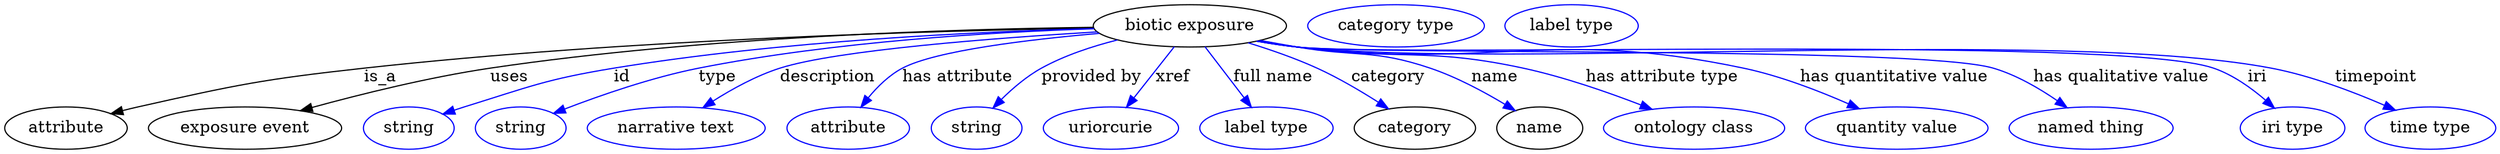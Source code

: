 digraph {
	graph [bb="0,0,2111.2,123"];
	node [label="\N"];
	"biotic exposure"	[height=0.5,
		label="biotic exposure",
		pos="1003,105",
		width=2.2748];
	attribute	[height=0.5,
		pos="51.995,18",
		width=1.4443];
	"biotic exposure" -> attribute	[label=is_a,
		lp="322,61.5",
		pos="e,90.239,30.314 921.43,102.99 791.33,100.68 528.97,93.178 308,69 220.62,59.44 198.78,55.158 113,36 108.83,35.07 104.53,34.031 100.22,\
32.938"];
	"exposure event"	[height=0.5,
		pos="204,18",
		width=2.2748];
	"biotic exposure" -> "exposure event"	[label=uses,
		lp="432.5,61.5",
		pos="e,251.53,32.693 921.36,103.55 807.55,101.93 595.04,95.252 416,69 363,61.229 303.75,46.751 261.39,35.366"];
	id	[color=blue,
		height=0.5,
		label=string,
		pos="342,18",
		width=1.0652];
	"biotic exposure" -> id	[color=blue,
		label=id,
		lp="523,61.5",
		pos="e,371.38,29.714 921.46,102.72 824.3,100.15 657.33,92.381 516,69 468.72,61.179 416.05,44.941 381.17,33.085",
		style=solid];
	type	[color=blue,
		height=0.5,
		label=string,
		pos="437,18",
		width=1.0652];
	"biotic exposure" -> type	[color=blue,
		label=type,
		lp="604,61.5",
		pos="e,464.82,30.512 921.52,102.55 837.28,99.787 702.33,91.831 588,69 548.34,61.081 504.64,45.86 474.5,34.283",
		style=solid];
	description	[color=blue,
		height=0.5,
		label="narrative text",
		pos="569,18",
		width=2.0943];
	"biotic exposure" -> description	[color=blue,
		label=description,
		lp="696.5,61.5",
		pos="e,591.38,35.41 924.18,99.885 837.53,94.685 704.2,84.498 656,69 636.12,62.611 615.8,51.251 599.79,40.971",
		style=solid];
	"has attribute"	[color=blue,
		height=0.5,
		label=attribute,
		pos="714,18",
		width=1.4443];
	"biotic exposure" -> "has attribute"	[color=blue,
		label="has attribute",
		lp="806,61.5",
		pos="e,724.46,35.753 926.1,98.688 865.69,93.468 787.22,84.061 759,69 747.84,63.046 738.07,53.184 730.51,43.784",
		style=solid];
	"provided by"	[color=blue,
		height=0.5,
		label=string,
		pos="822,18",
		width=1.0652];
	"biotic exposure" -> "provided by"	[color=blue,
		label="provided by",
		lp="919.5,61.5",
		pos="e,835.9,35.117 941.48,92.991 920.21,87.635 896.77,79.917 877,69 864.52,62.111 852.56,51.857 843.01,42.425",
		style=solid];
	xref	[color=blue,
		height=0.5,
		label=uriorcurie,
		pos="936,18",
		width=1.5887];
	"biotic exposure" -> xref	[color=blue,
		label=xref,
		lp="988.5,61.5",
		pos="e,949.2,35.758 989.76,87.207 980.03,74.866 966.65,57.894 955.68,43.967",
		style=solid];
	"full name"	[color=blue,
		height=0.5,
		label="label type",
		pos="1068,18",
		width=1.5707];
	"biotic exposure" -> "full name"	[color=blue,
		label="full name",
		lp="1073.5,61.5",
		pos="e,1055.2,35.758 1015.8,87.207 1025.3,74.866 1038.3,57.894 1048.9,43.967",
		style=solid];
	category	[height=0.5,
		pos="1194,18",
		width=1.4263];
	"biotic exposure" -> category	[color=blue,
		label=category,
		lp="1171.5,61.5",
		pos="e,1171.9,34.247 1052.5,90.547 1071.2,84.804 1092.4,77.463 1111,69 1129,60.774 1148.1,49.524 1163.3,39.778",
		style=solid];
	name	[height=0.5,
		pos="1300,18",
		width=1.011];
	"biotic exposure" -> name	[color=blue,
		label=name,
		lp="1262,61.5",
		pos="e,1279.1,32.865 1062.7,92.616 1073.1,90.693 1083.9,88.754 1094,87 1144.1,78.33 1158.8,85.269 1207,69 1229.3,61.459 1252.7,48.879 \
1270.4,38.224",
		style=solid];
	"has attribute type"	[color=blue,
		height=0.5,
		label="ontology class",
		pos="1431,18",
		width=2.1304];
	"biotic exposure" -> "has attribute type"	[color=blue,
		label="has attribute type",
		lp="1404,61.5",
		pos="e,1395.3,33.979 1061.6,92.237 1072.4,90.313 1083.5,88.471 1094,87 1178.9,75.118 1202.2,87.099 1286,69 1320.2,61.606 1357.5,48.616 \
1385.8,37.729",
		style=solid];
	"has quantitative value"	[color=blue,
		height=0.5,
		label="quantity value",
		pos="1603,18",
		width=2.1484];
	"biotic exposure" -> "has quantitative value"	[color=blue,
		label="has quantitative value",
		lp="1601,61.5",
		pos="e,1571.3,34.495 1060.1,92.095 1071.3,90.111 1083,88.284 1094,87 1261.5,67.47 1308,103.71 1473,69 1503.8,62.512 1537,49.668 1562.1,\
38.623",
		style=solid];
	"has qualitative value"	[color=blue,
		height=0.5,
		label="named thing",
		pos="1768,18",
		width=1.9318];
	"biotic exposure" -> "has qualitative value"	[color=blue,
		label="has qualitative value",
		lp="1793.5,61.5",
		pos="e,1747.6,35.408 1060.1,91.945 1071.3,89.974 1083,88.191 1094,87 1159.3,79.947 1622,87.554 1685,69 1704.4,63.281 1723.9,51.885 1739.1,\
41.416",
		style=solid];
	iri	[color=blue,
		height=0.5,
		label="iri type",
		pos="1939,18",
		width=1.2277];
	"biotic exposure" -> iri	[color=blue,
		label=iri,
		lp="1909,61.5",
		pos="e,1923.6,34.934 1059.6,91.966 1070.9,89.967 1082.8,88.167 1094,87 1180,78.031 1790.3,97.193 1872,69 1888.3,63.386 1903.9,52.239 \
1915.9,41.892",
		style=solid];
	timepoint	[color=blue,
		height=0.5,
		label="time type",
		pos="2056,18",
		width=1.5346];
	"biotic exposure" -> timepoint	[color=blue,
		label=timepoint,
		lp="2010,61.5",
		pos="e,2026.3,33.294 1059.6,91.954 1070.9,89.956 1082.8,88.159 1094,87 1276.8,68.059 1740.4,103.4 1921,69 1954.5,62.627 1990.5,48.872 \
2017,37.399",
		style=solid];
	"named thing_category"	[color=blue,
		height=0.5,
		label="category type",
		pos="1178,105",
		width=2.0762];
	attribute_name	[color=blue,
		height=0.5,
		label="label type",
		pos="1327,105",
		width=1.5707];
}
